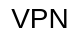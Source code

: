 <mxfile>
    <diagram id="Zqic8JqSITtt4c2V2Hea" name="vpn">
        <mxGraphModel dx="768" dy="541" grid="1" gridSize="10" guides="1" tooltips="1" connect="1" arrows="1" fold="1" page="1" pageScale="1" pageWidth="827" pageHeight="1169" math="0" shadow="0">
            <root>
                <mxCell id="0"/>
                <mxCell id="1" parent="0"/>
                <mxCell id="xivCrZjLFKMXbqiF6weL-1" value="VPN" style="text;html=1;strokeColor=none;fillColor=none;align=center;verticalAlign=bottom;whiteSpace=wrap;rounded=0;fontSize=14;" parent="1" vertex="1">
                    <mxGeometry x="360" y="280" width="40" height="20" as="geometry"/>
                </mxCell>
            </root>
        </mxGraphModel>
    </diagram>
    <diagram id="LpFoA9bvL5CVX6Vai69h" name="testing">
        <mxGraphModel dx="768" dy="541" grid="1" gridSize="10" guides="1" tooltips="1" connect="1" arrows="1" fold="1" page="1" pageScale="1" pageWidth="827" pageHeight="1169" background="#ffffff" math="0" shadow="0">
            <root>
                <mxCell id="0"/>
                <mxCell id="1" parent="0"/>
                <mxCell id="dZqDCKcMWKSOWL1aF3Yy-13" value="" style="rounded=0;whiteSpace=wrap;html=1;strokeColor=none;strokeWidth=2;fontSize=24;fontColor=#000000;fillColor=#FFFFFF;" parent="1" vertex="1">
                    <mxGeometry x="80" y="60" width="620" height="380" as="geometry"/>
                </mxCell>
                <mxCell id="dZqDCKcMWKSOWL1aF3Yy-1" value="&lt;font color=&quot;#000000&quot; style=&quot;font-size: 14px;&quot;&gt;The 1st terminal&amp;nbsp;&lt;br&gt;&lt;br&gt;&lt;b&gt;sudo ./app-client&lt;/b&gt;&lt;br&gt;&lt;/font&gt;" style="rounded=1;whiteSpace=wrap;html=1;strokeColor=#000000;fillColor=#FFFFFF;strokeWidth=2;" parent="1" vertex="1">
                    <mxGeometry x="440" y="120" width="140" height="80" as="geometry"/>
                </mxCell>
                <mxCell id="dZqDCKcMWKSOWL1aF3Yy-3" style="edgeStyle=orthogonalEdgeStyle;html=1;exitX=1;exitY=0.5;exitDx=0;exitDy=0;entryX=0;entryY=0.5;entryDx=0;entryDy=0;fontSize=12;fontColor=#000000;strokeWidth=2;strokeColor=#000000;" parent="1" source="dZqDCKcMWKSOWL1aF3Yy-2" target="dZqDCKcMWKSOWL1aF3Yy-1" edge="1">
                    <mxGeometry relative="1" as="geometry"/>
                </mxCell>
                <mxCell id="dZqDCKcMWKSOWL1aF3Yy-2" value="&lt;font color=&quot;#000000&quot; style=&quot;&quot;&gt;&lt;span style=&quot;font-size: 14px;&quot;&gt;The 2nd terminal&amp;nbsp;&lt;/span&gt;&lt;br&gt;&lt;br&gt;&lt;b style=&quot;&quot;&gt;&lt;font style=&quot;font-size: 12px;&quot;&gt;echo &quot;hello&quot;&amp;gt;/dev/udp/10.0.0.1/1234&lt;/font&gt;&lt;/b&gt;&lt;br&gt;&lt;/font&gt;" style="rounded=1;whiteSpace=wrap;html=1;strokeColor=#000000;fillColor=#FFFFFF;strokeWidth=2;" parent="1" vertex="1">
                    <mxGeometry x="120" y="120" width="240" height="80" as="geometry"/>
                </mxCell>
                <mxCell id="dZqDCKcMWKSOWL1aF3Yy-4" value="" style="endArrow=none;dashed=1;html=1;strokeWidth=2;strokeColor=#000000;fontSize=12;fontColor=#000000;" parent="1" edge="1">
                    <mxGeometry width="50" height="50" relative="1" as="geometry">
                        <mxPoint x="100" y="240" as="sourcePoint"/>
                        <mxPoint x="680" y="240" as="targetPoint"/>
                    </mxGeometry>
                </mxCell>
                <mxCell id="dZqDCKcMWKSOWL1aF3Yy-10" style="edgeStyle=orthogonalEdgeStyle;html=1;exitX=0;exitY=0.5;exitDx=0;exitDy=0;entryX=1;entryY=0.5;entryDx=0;entryDy=0;strokeColor=#000000;strokeWidth=2;fontSize=14;fontColor=#000000;" parent="1" source="dZqDCKcMWKSOWL1aF3Yy-5" target="dZqDCKcMWKSOWL1aF3Yy-9" edge="1">
                    <mxGeometry relative="1" as="geometry"/>
                </mxCell>
                <mxCell id="dZqDCKcMWKSOWL1aF3Yy-5" value="&lt;font color=&quot;#000000&quot; style=&quot;font-size: 14px;&quot;&gt;The 1st terminal&amp;nbsp;&lt;br&gt;&lt;br&gt;&lt;b&gt;sudo ./app-server&lt;/b&gt;&lt;br&gt;&lt;/font&gt;" style="rounded=1;whiteSpace=wrap;html=1;strokeColor=#000000;fillColor=#FFFFFF;strokeWidth=2;" parent="1" vertex="1">
                    <mxGeometry x="440" y="280" width="140" height="80" as="geometry"/>
                </mxCell>
                <mxCell id="dZqDCKcMWKSOWL1aF3Yy-6" value="" style="endArrow=none;html=1;strokeColor=#000000;strokeWidth=5;fontSize=12;fontColor=#000000;" parent="1" edge="1">
                    <mxGeometry width="50" height="50" relative="1" as="geometry">
                        <mxPoint x="660" y="400" as="sourcePoint"/>
                        <mxPoint x="660" y="80" as="targetPoint"/>
                    </mxGeometry>
                </mxCell>
                <mxCell id="dZqDCKcMWKSOWL1aF3Yy-7" value="" style="endArrow=classic;startArrow=classic;html=1;strokeColor=#000000;strokeWidth=3;fontSize=12;fontColor=#000000;exitX=1;exitY=0.5;exitDx=0;exitDy=0;" parent="1" source="dZqDCKcMWKSOWL1aF3Yy-5" edge="1">
                    <mxGeometry width="50" height="50" relative="1" as="geometry">
                        <mxPoint x="430" y="380" as="sourcePoint"/>
                        <mxPoint x="660" y="320" as="targetPoint"/>
                    </mxGeometry>
                </mxCell>
                <mxCell id="dZqDCKcMWKSOWL1aF3Yy-8" value="" style="endArrow=classic;startArrow=classic;html=1;strokeColor=#000000;strokeWidth=3;fontSize=12;fontColor=#000000;exitX=1;exitY=0.5;exitDx=0;exitDy=0;" parent="1" edge="1">
                    <mxGeometry width="50" height="50" relative="1" as="geometry">
                        <mxPoint x="580" y="159.5" as="sourcePoint"/>
                        <mxPoint x="660" y="159.5" as="targetPoint"/>
                    </mxGeometry>
                </mxCell>
                <mxCell id="dZqDCKcMWKSOWL1aF3Yy-9" value="&lt;font color=&quot;#000000&quot; style=&quot;&quot;&gt;&lt;span style=&quot;font-size: 14px;&quot;&gt;The 2nd terminal&amp;nbsp;&lt;/span&gt;&lt;br&gt;&lt;br&gt;&lt;b style=&quot;&quot;&gt;&lt;font style=&quot;font-size: 14px;&quot;&gt;nc -luk 1234&lt;/font&gt;&lt;/b&gt;&lt;br&gt;&lt;/font&gt;" style="rounded=1;whiteSpace=wrap;html=1;strokeColor=#000000;fillColor=#FFFFFF;strokeWidth=2;" parent="1" vertex="1">
                    <mxGeometry x="120" y="280" width="240" height="80" as="geometry"/>
                </mxCell>
                <mxCell id="dZqDCKcMWKSOWL1aF3Yy-11" value="&lt;font size=&quot;1&quot; style=&quot;&quot;&gt;&lt;b style=&quot;&quot;&gt;&lt;u style=&quot;font-size: 24px;&quot;&gt;Client&lt;/u&gt;&lt;/b&gt;&lt;/font&gt;" style="text;html=1;strokeColor=none;fillColor=none;align=center;verticalAlign=middle;whiteSpace=wrap;rounded=0;strokeWidth=2;fontSize=14;fontColor=#000000;" parent="1" vertex="1">
                    <mxGeometry x="350" y="70" width="90" height="50" as="geometry"/>
                </mxCell>
                <mxCell id="dZqDCKcMWKSOWL1aF3Yy-12" value="&lt;font size=&quot;1&quot; style=&quot;&quot;&gt;&lt;b style=&quot;&quot;&gt;&lt;u style=&quot;font-size: 24px;&quot;&gt;Server&lt;/u&gt;&lt;/b&gt;&lt;/font&gt;" style="text;html=1;strokeColor=none;fillColor=none;align=center;verticalAlign=middle;whiteSpace=wrap;rounded=0;strokeWidth=2;fontSize=14;fontColor=#000000;" parent="1" vertex="1">
                    <mxGeometry x="350" y="360" width="90" height="50" as="geometry"/>
                </mxCell>
                <mxCell id="dZqDCKcMWKSOWL1aF3Yy-14" value="Lan" style="text;html=1;strokeColor=none;fillColor=none;align=center;verticalAlign=middle;whiteSpace=wrap;rounded=0;strokeWidth=2;fontSize=24;fontColor=#000000;" parent="1" vertex="1">
                    <mxGeometry x="630" y="400" width="60" height="30" as="geometry"/>
                </mxCell>
            </root>
        </mxGraphModel>
    </diagram>
    <diagram id="3_8uMYqXD7WGEC1r_juf" name="第 5 页">
        <mxGraphModel dx="993" dy="731" grid="1" gridSize="10" guides="1" tooltips="1" connect="1" arrows="1" fold="1" page="1" pageScale="1" pageWidth="827" pageHeight="1169" background="#ffffff" math="0" shadow="0">
            <root>
                <mxCell id="0"/>
                <mxCell id="1" parent="0"/>
                <mxCell id="bsSO3kbQTR8HCDqmFECx-67" value="" style="rounded=0;whiteSpace=wrap;html=1;glass=0;sketch=0;strokeColor=none;strokeWidth=2;fontSize=18;fontColor=#000000;fillColor=#FFFFFF;" parent="1" vertex="1">
                    <mxGeometry x="60" y="20" width="740" height="680" as="geometry"/>
                </mxCell>
                <mxCell id="bsSO3kbQTR8HCDqmFECx-7" style="edgeStyle=none;html=1;exitX=0.5;exitY=1;exitDx=0;exitDy=0;entryX=0.5;entryY=0;entryDx=0;entryDy=0;fontSize=14;fontColor=#000000;strokeColor=#000000;strokeWidth=2;" parent="1" source="bsSO3kbQTR8HCDqmFECx-1" target="bsSO3kbQTR8HCDqmFECx-4" edge="1">
                    <mxGeometry relative="1" as="geometry"/>
                </mxCell>
                <mxCell id="bsSO3kbQTR8HCDqmFECx-1" value="&lt;font style=&quot;font-size: 14px;&quot; color=&quot;#000000&quot;&gt;app A&lt;/font&gt;" style="rounded=1;whiteSpace=wrap;html=1;fillColor=#FFFFFF;strokeColor=#000000;strokeWidth=2;" parent="1" vertex="1">
                    <mxGeometry x="80" y="81" width="120" height="40" as="geometry"/>
                </mxCell>
                <mxCell id="bsSO3kbQTR8HCDqmFECx-20" style="edgeStyle=orthogonalEdgeStyle;html=1;exitX=0.5;exitY=0;exitDx=0;exitDy=0;entryX=0.214;entryY=1;entryDx=0;entryDy=0;entryPerimeter=0;strokeColor=#000000;strokeWidth=2;fontSize=13;fontColor=#000000;startArrow=classic;startFill=1;endArrow=none;endFill=0;" parent="1" source="bsSO3kbQTR8HCDqmFECx-2" target="bsSO3kbQTR8HCDqmFECx-6" edge="1">
                    <mxGeometry relative="1" as="geometry"/>
                </mxCell>
                <mxCell id="bsSO3kbQTR8HCDqmFECx-2" value="&lt;font style=&quot;font-size: 14px;&quot; color=&quot;#000000&quot;&gt;enp3s0 driver&lt;br&gt;(192.168.2.112)&lt;br&gt;&lt;/font&gt;" style="rounded=1;whiteSpace=wrap;html=1;strokeColor=#000000;fillColor=#FFFFFF;strokeWidth=2;" parent="1" vertex="1">
                    <mxGeometry x="80" y="563" width="120" height="40" as="geometry"/>
                </mxCell>
                <mxCell id="bsSO3kbQTR8HCDqmFECx-11" style="edgeStyle=none;html=1;exitX=0.5;exitY=0;exitDx=0;exitDy=0;entryX=0.786;entryY=0.983;entryDx=0;entryDy=0;entryPerimeter=0;strokeColor=#000000;strokeWidth=2;fontSize=14;fontColor=#000000;startArrow=classic;startFill=1;endArrow=none;endFill=0;" parent="1" source="bsSO3kbQTR8HCDqmFECx-3" target="bsSO3kbQTR8HCDqmFECx-6" edge="1">
                    <mxGeometry relative="1" as="geometry"/>
                </mxCell>
                <mxCell id="bsSO3kbQTR8HCDqmFECx-22" style="edgeStyle=orthogonalEdgeStyle;html=1;exitX=0.5;exitY=1;exitDx=0;exitDy=0;entryX=0.5;entryY=0;entryDx=0;entryDy=0;strokeColor=#000000;strokeWidth=2;fontSize=13;fontColor=#000000;startArrow=none;startFill=0;endArrow=classic;endFill=1;" parent="1" source="bsSO3kbQTR8HCDqmFECx-3" target="bsSO3kbQTR8HCDqmFECx-12" edge="1">
                    <mxGeometry relative="1" as="geometry">
                        <Array as="points">
                            <mxPoint x="300" y="630"/>
                            <mxPoint x="390" y="630"/>
                            <mxPoint x="390" y="50"/>
                            <mxPoint x="300" y="50"/>
                        </Array>
                    </mxGeometry>
                </mxCell>
                <mxCell id="bsSO3kbQTR8HCDqmFECx-3" value="&lt;font style=&quot;font-size: 14px;&quot; color=&quot;#000000&quot;&gt;tun0 driver&lt;br&gt;(10.0.0.2)&lt;br&gt;&lt;/font&gt;" style="rounded=1;whiteSpace=wrap;html=1;strokeColor=#000000;fillColor=#FFFFFF;strokeWidth=2;" parent="1" vertex="1">
                    <mxGeometry x="240" y="563" width="120" height="40" as="geometry"/>
                </mxCell>
                <mxCell id="bsSO3kbQTR8HCDqmFECx-8" style="edgeStyle=none;html=1;exitX=0.5;exitY=1;exitDx=0;exitDy=0;entryX=0.5;entryY=0;entryDx=0;entryDy=0;strokeColor=#000000;strokeWidth=2;fontSize=14;fontColor=#000000;" parent="1" source="bsSO3kbQTR8HCDqmFECx-4" target="bsSO3kbQTR8HCDqmFECx-5" edge="1">
                    <mxGeometry relative="1" as="geometry"/>
                </mxCell>
                <mxCell id="bsSO3kbQTR8HCDqmFECx-4" value="&lt;font style=&quot;font-size: 14px;&quot; color=&quot;#000000&quot;&gt;Socket A&lt;/font&gt;" style="rounded=1;whiteSpace=wrap;html=1;fillColor=#FFFFFF;strokeColor=#000000;strokeWidth=2;" parent="1" vertex="1">
                    <mxGeometry x="80" y="241" width="120" height="40" as="geometry"/>
                </mxCell>
                <mxCell id="bsSO3kbQTR8HCDqmFECx-9" style="edgeStyle=none;html=1;exitX=0.5;exitY=1;exitDx=0;exitDy=0;entryX=0.214;entryY=-0.017;entryDx=0;entryDy=0;entryPerimeter=0;strokeColor=#000000;strokeWidth=2;fontSize=14;fontColor=#000000;" parent="1" source="bsSO3kbQTR8HCDqmFECx-5" target="bsSO3kbQTR8HCDqmFECx-6" edge="1">
                    <mxGeometry relative="1" as="geometry"/>
                </mxCell>
                <mxCell id="bsSO3kbQTR8HCDqmFECx-5" value="&lt;font style=&quot;font-size: 14px;&quot; color=&quot;#000000&quot;&gt;Send msg to&lt;br&gt;10.0.0.1:1234&lt;br&gt;&lt;/font&gt;" style="rounded=1;whiteSpace=wrap;html=1;fillColor=#FFFFFF;strokeColor=#000000;glass=0;strokeWidth=2;" parent="1" vertex="1">
                    <mxGeometry x="80" y="322" width="120" height="40" as="geometry"/>
                </mxCell>
                <mxCell id="bsSO3kbQTR8HCDqmFECx-6" value="&lt;font style=&quot;font-size: 14px;&quot; color=&quot;#000000&quot;&gt;Network Protocol Stack&lt;br&gt;&lt;/font&gt;" style="rounded=1;whiteSpace=wrap;html=1;strokeColor=#000000;fillColor=#FFFFFF;strokeWidth=2;" parent="1" vertex="1">
                    <mxGeometry x="80" y="421" width="280" height="60" as="geometry"/>
                </mxCell>
                <mxCell id="bsSO3kbQTR8HCDqmFECx-16" style="edgeStyle=orthogonalEdgeStyle;html=1;exitX=0.5;exitY=1;exitDx=0;exitDy=0;entryX=0.5;entryY=0;entryDx=0;entryDy=0;strokeColor=#000000;strokeWidth=2;fontSize=13;fontColor=#000000;startArrow=none;startFill=0;endArrow=classic;endFill=1;" parent="1" source="bsSO3kbQTR8HCDqmFECx-12" target="bsSO3kbQTR8HCDqmFECx-13" edge="1">
                    <mxGeometry relative="1" as="geometry"/>
                </mxCell>
                <mxCell id="bsSO3kbQTR8HCDqmFECx-12" value="&lt;font color=&quot;#000000&quot;&gt;&lt;span style=&quot;font-size: 14px;&quot;&gt;app-tun&lt;/span&gt;&lt;/font&gt;" style="rounded=1;whiteSpace=wrap;html=1;fillColor=#FFFFFF;strokeColor=#000000;strokeWidth=2;" parent="1" vertex="1">
                    <mxGeometry x="240" y="81" width="120" height="40" as="geometry"/>
                </mxCell>
                <mxCell id="bsSO3kbQTR8HCDqmFECx-17" style="edgeStyle=orthogonalEdgeStyle;html=1;exitX=0.5;exitY=1;exitDx=0;exitDy=0;entryX=0.5;entryY=0;entryDx=0;entryDy=0;strokeColor=#000000;strokeWidth=2;fontSize=13;fontColor=#000000;startArrow=none;startFill=0;endArrow=classic;endFill=1;" parent="1" source="bsSO3kbQTR8HCDqmFECx-13" target="bsSO3kbQTR8HCDqmFECx-14" edge="1">
                    <mxGeometry relative="1" as="geometry"/>
                </mxCell>
                <mxCell id="bsSO3kbQTR8HCDqmFECx-13" value="&lt;font style=&quot;font-size: 13px;&quot; color=&quot;#000000&quot;&gt;Package with a&lt;br&gt;new TCP/IP header&lt;br&gt;&lt;/font&gt;" style="rounded=1;whiteSpace=wrap;html=1;fillColor=#FFFFFF;strokeColor=#000000;strokeWidth=2;" parent="1" vertex="1">
                    <mxGeometry x="240" y="161" width="120" height="40" as="geometry"/>
                </mxCell>
                <mxCell id="bsSO3kbQTR8HCDqmFECx-18" style="edgeStyle=orthogonalEdgeStyle;html=1;exitX=0.5;exitY=1;exitDx=0;exitDy=0;entryX=0.5;entryY=0;entryDx=0;entryDy=0;strokeColor=#000000;strokeWidth=2;fontSize=13;fontColor=#000000;startArrow=none;startFill=0;endArrow=classic;endFill=1;" parent="1" source="bsSO3kbQTR8HCDqmFECx-14" target="bsSO3kbQTR8HCDqmFECx-15" edge="1">
                    <mxGeometry relative="1" as="geometry"/>
                </mxCell>
                <mxCell id="bsSO3kbQTR8HCDqmFECx-14" value="&lt;font style=&quot;font-size: 14px;&quot; color=&quot;#000000&quot;&gt;Socket B&lt;/font&gt;" style="rounded=1;whiteSpace=wrap;html=1;fillColor=#FFFFFF;strokeColor=#000000;strokeWidth=2;" parent="1" vertex="1">
                    <mxGeometry x="240" y="241" width="120" height="40" as="geometry"/>
                </mxCell>
                <mxCell id="bsSO3kbQTR8HCDqmFECx-19" style="edgeStyle=orthogonalEdgeStyle;html=1;exitX=0.5;exitY=1;exitDx=0;exitDy=0;entryX=0.786;entryY=-0.033;entryDx=0;entryDy=0;entryPerimeter=0;strokeColor=#000000;strokeWidth=2;fontSize=13;fontColor=#000000;startArrow=none;startFill=0;endArrow=classic;endFill=1;" parent="1" source="bsSO3kbQTR8HCDqmFECx-15" target="bsSO3kbQTR8HCDqmFECx-6" edge="1">
                    <mxGeometry relative="1" as="geometry"/>
                </mxCell>
                <mxCell id="bsSO3kbQTR8HCDqmFECx-15" value="&lt;font style=&quot;font-size: 14px;&quot; color=&quot;#000000&quot;&gt;Send msg to&lt;br&gt;192.168.114:5678&lt;br&gt;&lt;/font&gt;" style="rounded=1;whiteSpace=wrap;html=1;fillColor=#FFFFFF;strokeColor=#000000;glass=0;strokeWidth=2;" parent="1" vertex="1">
                    <mxGeometry x="240" y="322" width="120" height="40" as="geometry"/>
                </mxCell>
                <mxCell id="bsSO3kbQTR8HCDqmFECx-21" value="" style="endArrow=none;dashed=1;html=1;strokeWidth=2;strokeColor=#000000;fontSize=13;fontColor=#000000;" parent="1" edge="1">
                    <mxGeometry width="50" height="50" relative="1" as="geometry">
                        <mxPoint x="440" y="680" as="sourcePoint"/>
                        <mxPoint x="440" y="40" as="targetPoint"/>
                    </mxGeometry>
                </mxCell>
                <mxCell id="bsSO3kbQTR8HCDqmFECx-49" value="" style="edgeStyle=orthogonalEdgeStyle;html=1;strokeColor=#000000;strokeWidth=2;fontSize=16;fontColor=#000000;startArrow=classic;startFill=1;endArrow=none;endFill=0;startSize=3;endSize=3;" parent="1" source="bsSO3kbQTR8HCDqmFECx-24" target="bsSO3kbQTR8HCDqmFECx-33" edge="1">
                    <mxGeometry relative="1" as="geometry"/>
                </mxCell>
                <mxCell id="bsSO3kbQTR8HCDqmFECx-50" value="" style="edgeStyle=orthogonalEdgeStyle;html=1;strokeColor=#000000;strokeWidth=2;fontSize=16;fontColor=#000000;startArrow=classic;startFill=1;endArrow=none;endFill=0;startSize=3;endSize=3;" parent="1" source="bsSO3kbQTR8HCDqmFECx-24" target="bsSO3kbQTR8HCDqmFECx-33" edge="1">
                    <mxGeometry relative="1" as="geometry"/>
                </mxCell>
                <mxCell id="bsSO3kbQTR8HCDqmFECx-53" style="edgeStyle=orthogonalEdgeStyle;html=1;exitX=0.5;exitY=0;exitDx=0;exitDy=0;entryX=0.5;entryY=1;entryDx=0;entryDy=0;strokeColor=#000000;strokeWidth=2;fontSize=16;fontColor=#000000;startArrow=none;startFill=0;endArrow=classic;endFill=1;startSize=3;endSize=3;" parent="1" source="bsSO3kbQTR8HCDqmFECx-24" target="bsSO3kbQTR8HCDqmFECx-52" edge="1">
                    <mxGeometry relative="1" as="geometry"/>
                </mxCell>
                <mxCell id="bsSO3kbQTR8HCDqmFECx-24" value="&lt;font style=&quot;font-size: 14px;&quot; color=&quot;#000000&quot;&gt;app C&lt;/font&gt;" style="rounded=1;whiteSpace=wrap;html=1;fillColor=#FFFFFF;strokeColor=#000000;strokeWidth=2;" parent="1" vertex="1">
                    <mxGeometry x="480" y="240" width="120" height="40" as="geometry"/>
                </mxCell>
                <mxCell id="bsSO3kbQTR8HCDqmFECx-25" style="edgeStyle=orthogonalEdgeStyle;html=1;exitX=0.5;exitY=0;exitDx=0;exitDy=0;entryX=0.214;entryY=1;entryDx=0;entryDy=0;entryPerimeter=0;strokeColor=#000000;strokeWidth=2;fontSize=13;fontColor=#000000;startArrow=none;startFill=0;endArrow=classic;endFill=1;" parent="1" source="bsSO3kbQTR8HCDqmFECx-26" target="bsSO3kbQTR8HCDqmFECx-34" edge="1">
                    <mxGeometry relative="1" as="geometry"/>
                </mxCell>
                <mxCell id="bsSO3kbQTR8HCDqmFECx-26" value="&lt;font style=&quot;font-size: 14px;&quot; color=&quot;#000000&quot;&gt;enp3s0 driver&lt;br&gt;(192.168.2.114)&lt;br&gt;&lt;/font&gt;" style="rounded=1;whiteSpace=wrap;html=1;strokeColor=#000000;fillColor=#FFFFFF;strokeWidth=2;" parent="1" vertex="1">
                    <mxGeometry x="480" y="561" width="120" height="40" as="geometry"/>
                </mxCell>
                <mxCell id="bsSO3kbQTR8HCDqmFECx-27" style="edgeStyle=none;html=1;exitX=0.5;exitY=0;exitDx=0;exitDy=0;entryX=0.786;entryY=0.983;entryDx=0;entryDy=0;entryPerimeter=0;strokeColor=#000000;strokeWidth=2;fontSize=14;fontColor=#000000;startArrow=classic;startFill=1;endArrow=none;endFill=0;" parent="1" source="bsSO3kbQTR8HCDqmFECx-29" target="bsSO3kbQTR8HCDqmFECx-34" edge="1">
                    <mxGeometry relative="1" as="geometry"/>
                </mxCell>
                <mxCell id="bsSO3kbQTR8HCDqmFECx-61" style="edgeStyle=orthogonalEdgeStyle;html=1;exitX=0.5;exitY=1;exitDx=0;exitDy=0;entryX=0.5;entryY=0;entryDx=0;entryDy=0;strokeWidth=2;fontSize=16;fontColor=#000000;startArrow=classic;startFill=1;endArrow=none;endFill=0;startSize=3;endSize=3;strokeColor=#000000;" parent="1" source="bsSO3kbQTR8HCDqmFECx-29" target="bsSO3kbQTR8HCDqmFECx-60" edge="1">
                    <mxGeometry relative="1" as="geometry">
                        <Array as="points">
                            <mxPoint x="700" y="620"/>
                            <mxPoint x="780" y="620"/>
                            <mxPoint x="780" y="50"/>
                            <mxPoint x="700" y="50"/>
                        </Array>
                    </mxGeometry>
                </mxCell>
                <mxCell id="bsSO3kbQTR8HCDqmFECx-29" value="&lt;font style=&quot;font-size: 14px;&quot; color=&quot;#000000&quot;&gt;tun0 driver&lt;br&gt;(10.0.0.1)&lt;br&gt;&lt;/font&gt;" style="rounded=1;whiteSpace=wrap;html=1;strokeColor=#000000;fillColor=#FFFFFF;strokeWidth=2;" parent="1" vertex="1">
                    <mxGeometry x="640" y="561" width="120" height="40" as="geometry"/>
                </mxCell>
                <mxCell id="bsSO3kbQTR8HCDqmFECx-32" style="edgeStyle=none;html=1;exitX=0.5;exitY=1;exitDx=0;exitDy=0;entryX=0.214;entryY=-0.017;entryDx=0;entryDy=0;entryPerimeter=0;strokeColor=#000000;strokeWidth=2;fontSize=14;fontColor=#000000;endArrow=none;endFill=0;startArrow=classic;startFill=1;" parent="1" source="bsSO3kbQTR8HCDqmFECx-33" target="bsSO3kbQTR8HCDqmFECx-34" edge="1">
                    <mxGeometry relative="1" as="geometry"/>
                </mxCell>
                <mxCell id="bsSO3kbQTR8HCDqmFECx-33" value="&lt;font style=&quot;font-size: 13px;&quot; color=&quot;#000000&quot;&gt;Listen on&amp;nbsp;&lt;br&gt;192.168.2.114:5678&lt;br&gt;&lt;/font&gt;" style="rounded=1;whiteSpace=wrap;html=1;fillColor=#FFFFFF;strokeColor=#000000;glass=0;strokeWidth=2;" parent="1" vertex="1">
                    <mxGeometry x="480" y="320" width="120" height="40" as="geometry"/>
                </mxCell>
                <mxCell id="bsSO3kbQTR8HCDqmFECx-34" value="&lt;font style=&quot;font-size: 14px;&quot; color=&quot;#000000&quot;&gt;Network Protocol Stack&lt;br&gt;&lt;/font&gt;" style="rounded=1;whiteSpace=wrap;html=1;strokeColor=#000000;fillColor=#FFFFFF;strokeWidth=2;" parent="1" vertex="1">
                    <mxGeometry x="480" y="420" width="280" height="60" as="geometry"/>
                </mxCell>
                <mxCell id="bsSO3kbQTR8HCDqmFECx-39" style="edgeStyle=orthogonalEdgeStyle;html=1;exitX=0.5;exitY=1;exitDx=0;exitDy=0;entryX=0.5;entryY=0;entryDx=0;entryDy=0;strokeColor=#000000;strokeWidth=2;fontSize=13;fontColor=#000000;startArrow=classic;startFill=1;endArrow=none;endFill=0;" parent="1" source="bsSO3kbQTR8HCDqmFECx-40" target="bsSO3kbQTR8HCDqmFECx-42" edge="1">
                    <mxGeometry relative="1" as="geometry"/>
                </mxCell>
                <mxCell id="bsSO3kbQTR8HCDqmFECx-40" value="&lt;font style=&quot;font-size: 14px;&quot; color=&quot;#000000&quot;&gt;App D&lt;/font&gt;" style="rounded=1;whiteSpace=wrap;html=1;fillColor=#FFFFFF;strokeColor=#000000;strokeWidth=2;" parent="1" vertex="1">
                    <mxGeometry x="640" y="239" width="120" height="40" as="geometry"/>
                </mxCell>
                <mxCell id="bsSO3kbQTR8HCDqmFECx-42" value="&lt;font style=&quot;font-size: 14px;&quot; color=&quot;#000000&quot;&gt;Listen on&lt;br&gt;10.0.0.1:1234&lt;br&gt;&lt;/font&gt;" style="rounded=1;whiteSpace=wrap;html=1;fillColor=#FFFFFF;strokeColor=#000000;glass=0;strokeWidth=2;" parent="1" vertex="1">
                    <mxGeometry x="640" y="320" width="120" height="40" as="geometry"/>
                </mxCell>
                <mxCell id="bsSO3kbQTR8HCDqmFECx-45" value="" style="endArrow=none;html=1;strokeColor=#000000;strokeWidth=5;fontSize=13;fontColor=#000000;" parent="1" edge="1">
                    <mxGeometry width="50" height="50" relative="1" as="geometry">
                        <mxPoint x="80" y="660" as="sourcePoint"/>
                        <mxPoint x="760" y="660" as="targetPoint"/>
                    </mxGeometry>
                </mxCell>
                <mxCell id="bsSO3kbQTR8HCDqmFECx-46" value="&lt;font style=&quot;font-size: 16px;&quot;&gt;Lan&lt;/font&gt;" style="text;html=1;strokeColor=none;fillColor=none;align=center;verticalAlign=middle;whiteSpace=wrap;rounded=0;glass=0;sketch=0;strokeWidth=2;fontSize=13;fontColor=#000000;" parent="1" vertex="1">
                    <mxGeometry x="354" y="660" width="60" height="30" as="geometry"/>
                </mxCell>
                <mxCell id="bsSO3kbQTR8HCDqmFECx-47" value="" style="shape=flexArrow;endArrow=classic;startArrow=classic;html=1;strokeColor=#000000;strokeWidth=2;fontSize=16;fontColor=#000000;exitX=0.5;exitY=1;exitDx=0;exitDy=0;endSize=3;startSize=3;spacing=2;" parent="1" source="bsSO3kbQTR8HCDqmFECx-2" edge="1">
                    <mxGeometry width="100" height="100" relative="1" as="geometry">
                        <mxPoint x="360" y="390" as="sourcePoint"/>
                        <mxPoint x="140" y="660" as="targetPoint"/>
                    </mxGeometry>
                </mxCell>
                <mxCell id="bsSO3kbQTR8HCDqmFECx-48" value="" style="shape=flexArrow;endArrow=classic;startArrow=classic;html=1;strokeColor=#000000;strokeWidth=2;fontSize=16;fontColor=#000000;exitX=0.5;exitY=1;exitDx=0;exitDy=0;endSize=3;startSize=3;spacing=2;" parent="1" edge="1">
                    <mxGeometry width="100" height="100" relative="1" as="geometry">
                        <mxPoint x="539.5" y="601" as="sourcePoint"/>
                        <mxPoint x="539.5" y="658" as="targetPoint"/>
                    </mxGeometry>
                </mxCell>
                <mxCell id="bsSO3kbQTR8HCDqmFECx-55" style="edgeStyle=orthogonalEdgeStyle;html=1;exitX=0.5;exitY=0;exitDx=0;exitDy=0;entryX=0.5;entryY=1;entryDx=0;entryDy=0;strokeColor=#000000;strokeWidth=2;fontSize=16;fontColor=#000000;startArrow=none;startFill=0;endArrow=classic;endFill=1;startSize=3;endSize=3;" parent="1" source="bsSO3kbQTR8HCDqmFECx-52" target="bsSO3kbQTR8HCDqmFECx-54" edge="1">
                    <mxGeometry relative="1" as="geometry"/>
                </mxCell>
                <mxCell id="bsSO3kbQTR8HCDqmFECx-52" value="&lt;font style=&quot;font-size: 13px;&quot; color=&quot;#000000&quot;&gt;Unpackage &lt;br&gt;TCP/IP header&lt;br&gt;&lt;/font&gt;" style="rounded=1;whiteSpace=wrap;html=1;fillColor=#FFFFFF;strokeColor=#000000;strokeWidth=2;" parent="1" vertex="1">
                    <mxGeometry x="480" y="159" width="120" height="40" as="geometry"/>
                </mxCell>
                <mxCell id="bsSO3kbQTR8HCDqmFECx-56" style="edgeStyle=orthogonalEdgeStyle;html=1;exitX=0.5;exitY=0;exitDx=0;exitDy=0;entryX=0.5;entryY=0;entryDx=0;entryDy=0;strokeColor=#000000;strokeWidth=2;fontSize=16;fontColor=#000000;startArrow=none;startFill=0;endArrow=classic;endFill=1;startSize=3;endSize=3;" parent="1" source="bsSO3kbQTR8HCDqmFECx-54" target="bsSO3kbQTR8HCDqmFECx-34" edge="1">
                    <mxGeometry relative="1" as="geometry">
                        <Array as="points">
                            <mxPoint x="540" y="60"/>
                            <mxPoint x="620" y="60"/>
                        </Array>
                    </mxGeometry>
                </mxCell>
                <mxCell id="bsSO3kbQTR8HCDqmFECx-54" value="&lt;font style=&quot;font-size: 14px;&quot; color=&quot;#000000&quot;&gt;Send packet to&lt;br&gt;protocol stack&lt;br&gt;&lt;/font&gt;" style="rounded=1;whiteSpace=wrap;html=1;fillColor=#FFFFFF;strokeColor=#000000;glass=0;strokeWidth=2;" parent="1" vertex="1">
                    <mxGeometry x="480" y="79" width="120" height="40" as="geometry"/>
                </mxCell>
                <mxCell id="bsSO3kbQTR8HCDqmFECx-57" style="edgeStyle=orthogonalEdgeStyle;html=1;entryX=0.789;entryY=1;entryDx=0;entryDy=0;entryPerimeter=0;strokeColor=#FF0000;strokeWidth=2;fontSize=16;fontColor=#000000;startArrow=none;startFill=0;endArrow=classic;endFill=1;startSize=3;endSize=3;dashed=1;" parent="1" target="bsSO3kbQTR8HCDqmFECx-6" edge="1">
                    <mxGeometry relative="1" as="geometry">
                        <mxPoint x="140" y="420" as="sourcePoint"/>
                        <Array as="points">
                            <mxPoint x="140" y="460"/>
                            <mxPoint x="301" y="460"/>
                        </Array>
                    </mxGeometry>
                </mxCell>
                <mxCell id="bsSO3kbQTR8HCDqmFECx-58" style="edgeStyle=orthogonalEdgeStyle;html=1;entryX=0.214;entryY=0.983;entryDx=0;entryDy=0;entryPerimeter=0;strokeColor=#001DBC;strokeWidth=2;fontSize=16;fontColor=#000000;startArrow=none;startFill=0;endArrow=classic;endFill=1;startSize=3;endSize=3;dashed=1;fillColor=#0050ef;" parent="1" target="bsSO3kbQTR8HCDqmFECx-6" edge="1">
                    <mxGeometry relative="1" as="geometry">
                        <mxPoint x="300" y="420" as="sourcePoint"/>
                        <mxPoint x="310.92" y="491" as="targetPoint"/>
                        <Array as="points">
                            <mxPoint x="300" y="440"/>
                            <mxPoint x="140" y="440"/>
                        </Array>
                    </mxGeometry>
                </mxCell>
                <mxCell id="bsSO3kbQTR8HCDqmFECx-59" style="edgeStyle=none;html=1;exitX=0.5;exitY=1;exitDx=0;exitDy=0;entryX=0.214;entryY=-0.017;entryDx=0;entryDy=0;entryPerimeter=0;strokeColor=#000000;strokeWidth=2;fontSize=14;fontColor=#000000;endArrow=none;endFill=0;startArrow=classic;startFill=1;" parent="1" edge="1">
                    <mxGeometry relative="1" as="geometry">
                        <mxPoint x="702" y="360" as="sourcePoint"/>
                        <mxPoint x="701.92" y="418.98" as="targetPoint"/>
                    </mxGeometry>
                </mxCell>
                <mxCell id="bsSO3kbQTR8HCDqmFECx-60" value="&lt;font color=&quot;#000000&quot;&gt;&lt;span style=&quot;font-size: 14px;&quot;&gt;app-tun&lt;/span&gt;&lt;/font&gt;" style="rounded=1;whiteSpace=wrap;html=1;fillColor=#FFFFFF;strokeColor=#000000;strokeWidth=2;" parent="1" vertex="1">
                    <mxGeometry x="640" y="79" width="120" height="40" as="geometry"/>
                </mxCell>
                <mxCell id="bsSO3kbQTR8HCDqmFECx-62" value="&lt;font style=&quot;font-size: 18px;&quot;&gt;Computer A&lt;/font&gt;" style="text;html=1;strokeColor=none;fillColor=none;align=center;verticalAlign=middle;whiteSpace=wrap;rounded=0;glass=0;sketch=0;strokeWidth=2;fontSize=16;fontColor=#000000;" parent="1" vertex="1">
                    <mxGeometry x="70" y="23" width="120" height="30" as="geometry"/>
                </mxCell>
                <mxCell id="bsSO3kbQTR8HCDqmFECx-63" value="&lt;font style=&quot;font-size: 18px;&quot;&gt;Computer B&lt;/font&gt;" style="text;html=1;strokeColor=none;fillColor=none;align=center;verticalAlign=middle;whiteSpace=wrap;rounded=0;glass=0;sketch=0;strokeWidth=2;fontSize=16;fontColor=#000000;" parent="1" vertex="1">
                    <mxGeometry x="440" y="23" width="120" height="30" as="geometry"/>
                </mxCell>
                <mxCell id="bsSO3kbQTR8HCDqmFECx-65" value="" style="curved=1;endArrow=classic;html=1;strokeColor=#FF0000;strokeWidth=2;fontSize=18;fontColor=#000000;startSize=3;endSize=3;entryX=0.786;entryY=0;entryDx=0;entryDy=0;entryPerimeter=0;exitX=0.5;exitY=0;exitDx=0;exitDy=0;dashed=1;fillColor=#e51400;" parent="1" source="bsSO3kbQTR8HCDqmFECx-34" target="bsSO3kbQTR8HCDqmFECx-34" edge="1">
                    <mxGeometry width="50" height="50" relative="1" as="geometry">
                        <mxPoint x="640" y="490" as="sourcePoint"/>
                        <mxPoint x="690" y="440" as="targetPoint"/>
                        <Array as="points">
                            <mxPoint x="630" y="440"/>
                            <mxPoint x="660" y="440"/>
                        </Array>
                    </mxGeometry>
                </mxCell>
            </root>
        </mxGraphModel>
    </diagram>
    <diagram id="lBMaH31nj32pBS0gJe0l" name="第 4 页">
        <mxGraphModel dx="993" dy="731" grid="1" gridSize="10" guides="1" tooltips="1" connect="1" arrows="1" fold="1" page="1" pageScale="1" pageWidth="827" pageHeight="1169" math="0" shadow="0">
            <root>
                <mxCell id="0"/>
                <mxCell id="1" parent="0"/>
                <mxCell id="549uaHIAO2YP7xCpIByj-1" value="" style="rounded=0;whiteSpace=wrap;html=1;strokeColor=none;strokeWidth=2;fontSize=18;fontColor=#000000;fillColor=#FFFFFF;" parent="1" vertex="1">
                    <mxGeometry x="40" y="20" width="560" height="580" as="geometry"/>
                </mxCell>
                <mxCell id="549uaHIAO2YP7xCpIByj-2" style="edgeStyle=none;html=1;exitX=0.5;exitY=1;exitDx=0;exitDy=0;entryX=0.5;entryY=0;entryDx=0;entryDy=0;fontSize=14;fontColor=#000000;strokeColor=#001DBC;strokeWidth=2;endSize=2;fillColor=#0050ef;" parent="1" source="549uaHIAO2YP7xCpIByj-3" target="549uaHIAO2YP7xCpIByj-5" edge="1">
                    <mxGeometry relative="1" as="geometry"/>
                </mxCell>
                <mxCell id="549uaHIAO2YP7xCpIByj-3" value="&lt;font style=&quot;font-size: 14px;&quot; color=&quot;#000000&quot;&gt;application A&lt;/font&gt;" style="rounded=0;whiteSpace=wrap;html=1;strokeColor=#000000;fillColor=#FFFFFF;strokeWidth=2;" parent="1" vertex="1">
                    <mxGeometry x="80" y="80" width="120" height="40" as="geometry"/>
                </mxCell>
                <mxCell id="549uaHIAO2YP7xCpIByj-4" style="edgeStyle=none;html=1;exitX=0.5;exitY=1;exitDx=0;exitDy=0;strokeColor=#001DBC;strokeWidth=2;fontSize=14;fontColor=#000000;endSize=2;entryX=0.188;entryY=-0.017;entryDx=0;entryDy=0;entryPerimeter=0;fillColor=#0050ef;" parent="1" source="549uaHIAO2YP7xCpIByj-5" target="549uaHIAO2YP7xCpIByj-6" edge="1">
                    <mxGeometry relative="1" as="geometry"/>
                </mxCell>
                <mxCell id="549uaHIAO2YP7xCpIByj-5" value="&lt;font style=&quot;font-size: 14px;&quot; color=&quot;#000000&quot;&gt;Socket A&lt;/font&gt;" style="rounded=0;whiteSpace=wrap;html=1;strokeColor=#000000;fillColor=#FFFFFF;strokeWidth=2;" parent="1" vertex="1">
                    <mxGeometry x="80" y="160" width="120" height="40" as="geometry"/>
                </mxCell>
                <mxCell id="549uaHIAO2YP7xCpIByj-6" value="&lt;font style=&quot;font-size: 14px;&quot; color=&quot;#000000&quot;&gt;Network Protocol Stack(Linux Kernel)&lt;/font&gt;" style="rounded=0;whiteSpace=wrap;html=1;strokeColor=#000000;fillColor=#FFFFFF;strokeWidth=2;" parent="1" vertex="1">
                    <mxGeometry x="80" y="260" width="320" height="60" as="geometry"/>
                </mxCell>
                <mxCell id="549uaHIAO2YP7xCpIByj-7" style="edgeStyle=none;html=1;exitX=0.5;exitY=1;exitDx=0;exitDy=0;entryX=0.5;entryY=0;entryDx=0;entryDy=0;strokeColor=#000000;strokeWidth=2;fontSize=14;fontColor=#000000;endSize=2;" parent="1" source="549uaHIAO2YP7xCpIByj-8" target="549uaHIAO2YP7xCpIByj-10" edge="1">
                    <mxGeometry relative="1" as="geometry"/>
                </mxCell>
                <mxCell id="549uaHIAO2YP7xCpIByj-8" value="&lt;font style=&quot;font-size: 14px;&quot; color=&quot;#000000&quot;&gt;application-tun&lt;/font&gt;" style="rounded=0;whiteSpace=wrap;html=1;strokeColor=#000000;fillColor=#FFFFFF;strokeWidth=2;" parent="1" vertex="1">
                    <mxGeometry x="280" y="80" width="120" height="40" as="geometry"/>
                </mxCell>
                <mxCell id="549uaHIAO2YP7xCpIByj-9" style="edgeStyle=none;html=1;exitX=0.5;exitY=1;exitDx=0;exitDy=0;strokeColor=#000000;strokeWidth=2;fontSize=14;fontColor=#000000;endSize=2;" parent="1" source="549uaHIAO2YP7xCpIByj-10" edge="1">
                    <mxGeometry relative="1" as="geometry">
                        <mxPoint x="340" y="260" as="targetPoint"/>
                    </mxGeometry>
                </mxCell>
                <mxCell id="549uaHIAO2YP7xCpIByj-10" value="&lt;font style=&quot;font-size: 14px;&quot; color=&quot;#000000&quot;&gt;Socket A&lt;/font&gt;" style="rounded=0;whiteSpace=wrap;html=1;strokeColor=#000000;fillColor=#FFFFFF;strokeWidth=2;" parent="1" vertex="1">
                    <mxGeometry x="280" y="160" width="120" height="40" as="geometry"/>
                </mxCell>
                <mxCell id="549uaHIAO2YP7xCpIByj-11" style="edgeStyle=orthogonalEdgeStyle;html=1;exitX=0.5;exitY=1;exitDx=0;exitDy=0;entryX=0.5;entryY=0;entryDx=0;entryDy=0;strokeColor=#001DBC;fontSize=14;strokeWidth=2;fillColor=#0050ef;" parent="1" source="549uaHIAO2YP7xCpIByj-13" target="549uaHIAO2YP7xCpIByj-8" edge="1">
                    <mxGeometry relative="1" as="geometry">
                        <Array as="points">
                            <mxPoint x="340" y="440"/>
                            <mxPoint x="540" y="440"/>
                            <mxPoint x="540" y="60"/>
                            <mxPoint x="340" y="60"/>
                        </Array>
                    </mxGeometry>
                </mxCell>
                <mxCell id="549uaHIAO2YP7xCpIByj-13" value="&lt;font style=&quot;font-size: 14px;&quot; color=&quot;#000000&quot;&gt;tun0 driver&lt;br&gt;(10.0.0.1)&lt;br&gt;&lt;/font&gt;" style="rounded=0;whiteSpace=wrap;html=1;strokeColor=#000000;fillColor=#FFFFFF;strokeWidth=2;" parent="1" vertex="1">
                    <mxGeometry x="280" y="380" width="120" height="40" as="geometry"/>
                </mxCell>
                <mxCell id="549uaHIAO2YP7xCpIByj-14" style="edgeStyle=orthogonalEdgeStyle;html=1;exitX=0.5;exitY=0;exitDx=0;exitDy=0;entryX=1;entryY=0.5;entryDx=0;entryDy=0;strokeColor=#000000;startArrow=classic;startFill=1;endArrow=none;endFill=0;" parent="1" source="549uaHIAO2YP7xCpIByj-15" target="549uaHIAO2YP7xCpIByj-8" edge="1">
                    <mxGeometry relative="1" as="geometry"/>
                </mxCell>
                <mxCell id="549uaHIAO2YP7xCpIByj-15" value="&lt;font style=&quot;font-size: 14px;&quot; color=&quot;#000000&quot;&gt;/dev/net/tun&lt;/font&gt;" style="rounded=0;whiteSpace=wrap;html=1;strokeColor=#000000;fillColor=#FFFFFF;strokeWidth=2;" parent="1" vertex="1">
                    <mxGeometry x="420" y="160" width="100" height="40" as="geometry"/>
                </mxCell>
                <mxCell id="549uaHIAO2YP7xCpIByj-16" style="edgeStyle=orthogonalEdgeStyle;html=1;exitX=0.5;exitY=1;exitDx=0;exitDy=0;strokeColor=#000000;strokeWidth=2;fontSize=14;fontColor=#000000;endSize=2;" parent="1" source="549uaHIAO2YP7xCpIByj-17" edge="1">
                    <mxGeometry relative="1" as="geometry">
                        <mxPoint x="140" y="520" as="targetPoint"/>
                    </mxGeometry>
                </mxCell>
                <mxCell id="549uaHIAO2YP7xCpIByj-17" value="&lt;font style=&quot;font-size: 14px;&quot; color=&quot;#000000&quot;&gt;enp0s3 driver&lt;br&gt;(192.168.2.114)&lt;br&gt;&lt;/font&gt;" style="rounded=0;whiteSpace=wrap;html=1;strokeColor=#000000;fillColor=#FFFFFF;strokeWidth=2;" parent="1" vertex="1">
                    <mxGeometry x="80" y="380" width="120" height="40" as="geometry"/>
                </mxCell>
                <mxCell id="549uaHIAO2YP7xCpIByj-18" value="" style="endArrow=none;dashed=1;html=1;strokeWidth=2;strokeColor=#000000;fontSize=14;fontColor=#000000;endSize=2;" parent="1" edge="1">
                    <mxGeometry width="50" height="50" relative="1" as="geometry">
                        <mxPoint x="60" y="481" as="sourcePoint"/>
                        <mxPoint x="580" y="481" as="targetPoint"/>
                    </mxGeometry>
                </mxCell>
                <mxCell id="549uaHIAO2YP7xCpIByj-19" value="&lt;span style=&quot;font-size: 18px;&quot;&gt;Physical Network&lt;/span&gt;" style="text;html=1;strokeColor=none;fillColor=none;align=center;verticalAlign=middle;whiteSpace=wrap;rounded=0;strokeWidth=2;fontSize=14;fontColor=#000000;" parent="1" vertex="1">
                    <mxGeometry x="48" y="545" width="190" height="30" as="geometry"/>
                </mxCell>
                <mxCell id="549uaHIAO2YP7xCpIByj-20" value="&lt;font color=&quot;#000000&quot; style=&quot;font-size: 12px;&quot;&gt;send data to&lt;br&gt;10.0.0.2:5678&lt;br&gt;&lt;/font&gt;" style="text;html=1;strokeColor=none;fillColor=none;align=left;verticalAlign=middle;whiteSpace=wrap;rounded=0;fontSize=13;" parent="1" vertex="1">
                    <mxGeometry x="148" y="204" width="100" height="46" as="geometry"/>
                </mxCell>
                <mxCell id="549uaHIAO2YP7xCpIByj-21" value="&lt;font color=&quot;#000000&quot; style=&quot;font-size: 14px;&quot;&gt;open&lt;/font&gt;" style="text;html=1;strokeColor=none;fillColor=none;align=right;verticalAlign=middle;whiteSpace=wrap;rounded=0;fontSize=13;" parent="1" vertex="1">
                    <mxGeometry x="420" y="119" width="50" height="40" as="geometry"/>
                </mxCell>
                <mxCell id="549uaHIAO2YP7xCpIByj-22" style="edgeStyle=orthogonalEdgeStyle;html=1;exitX=0.5;exitY=1;exitDx=0;exitDy=0;strokeColor=#000000;strokeWidth=2;fontSize=14;fontColor=#000000;endSize=2;" parent="1" edge="1">
                    <mxGeometry relative="1" as="geometry">
                        <mxPoint x="142" y="380" as="targetPoint"/>
                        <mxPoint x="142" y="320" as="sourcePoint"/>
                    </mxGeometry>
                </mxCell>
                <mxCell id="549uaHIAO2YP7xCpIByj-23" style="edgeStyle=orthogonalEdgeStyle;html=1;exitX=0.5;exitY=1;exitDx=0;exitDy=0;strokeColor=#001DBC;strokeWidth=2;fontSize=14;fontColor=#000000;endSize=2;fillColor=#0050ef;" parent="1" edge="1">
                    <mxGeometry relative="1" as="geometry">
                        <mxPoint x="340" y="380" as="targetPoint"/>
                        <mxPoint x="340" y="320" as="sourcePoint"/>
                    </mxGeometry>
                </mxCell>
                <mxCell id="549uaHIAO2YP7xCpIByj-24" style="edgeStyle=orthogonalEdgeStyle;html=1;strokeColor=#FF0000;fontSize=14;strokeWidth=2;exitX=0.188;exitY=0;exitDx=0;exitDy=0;exitPerimeter=0;entryX=0.813;entryY=0.983;entryDx=0;entryDy=0;entryPerimeter=0;dashed=1;" parent="1" source="549uaHIAO2YP7xCpIByj-6" target="549uaHIAO2YP7xCpIByj-6" edge="1">
                    <mxGeometry relative="1" as="geometry">
                        <mxPoint x="580" y="560" as="sourcePoint"/>
                        <mxPoint x="460" y="260" as="targetPoint"/>
                        <Array as="points">
                            <mxPoint x="140" y="280"/>
                            <mxPoint x="340" y="280"/>
                        </Array>
                    </mxGeometry>
                </mxCell>
                <mxCell id="549uaHIAO2YP7xCpIByj-25" value="" style="endArrow=none;dashed=1;html=1;strokeWidth=1;strokeColor=#000000;fontSize=12;" parent="1" edge="1">
                    <mxGeometry width="50" height="50" relative="1" as="geometry">
                        <mxPoint x="240" y="440" as="sourcePoint"/>
                        <mxPoint x="240" y="40" as="targetPoint"/>
                    </mxGeometry>
                </mxCell>
            </root>
        </mxGraphModel>
    </diagram>
    <diagram id="Ge-TGvGSaxkgLmJ7WrCG" name="第 3 页">
        <mxGraphModel dx="993" dy="731" grid="1" gridSize="10" guides="1" tooltips="1" connect="1" arrows="1" fold="1" page="1" pageScale="1" pageWidth="827" pageHeight="1169" background="#ffffff" math="0" shadow="0">
            <root>
                <mxCell id="0"/>
                <mxCell id="1" parent="0"/>
                <mxCell id="GLVXH1b4re-_IUkdJNYs-1" value="" style="rounded=0;whiteSpace=wrap;html=1;strokeColor=none;strokeWidth=2;fontSize=18;fontColor=#000000;fillColor=#FFFFFF;" vertex="1" parent="1">
                    <mxGeometry x="40" y="20" width="660" height="580" as="geometry"/>
                </mxCell>
                <mxCell id="GLVXH1b4re-_IUkdJNYs-2" style="edgeStyle=none;html=1;exitX=0.5;exitY=1;exitDx=0;exitDy=0;entryX=0.5;entryY=0;entryDx=0;entryDy=0;fontSize=14;fontColor=#000000;strokeColor=#001DBC;strokeWidth=2;endSize=2;fillColor=#0050ef;" edge="1" parent="1" source="GLVXH1b4re-_IUkdJNYs-3" target="GLVXH1b4re-_IUkdJNYs-5">
                    <mxGeometry relative="1" as="geometry"/>
                </mxCell>
                <mxCell id="GLVXH1b4re-_IUkdJNYs-3" value="&lt;font style=&quot;font-size: 14px;&quot; color=&quot;#000000&quot;&gt;application A&lt;/font&gt;" style="rounded=0;whiteSpace=wrap;html=1;strokeColor=#000000;fillColor=#FFFFFF;strokeWidth=2;" vertex="1" parent="1">
                    <mxGeometry x="80" y="80" width="120" height="40" as="geometry"/>
                </mxCell>
                <mxCell id="GLVXH1b4re-_IUkdJNYs-4" style="edgeStyle=none;html=1;exitX=0.5;exitY=1;exitDx=0;exitDy=0;strokeColor=#001DBC;strokeWidth=2;fontSize=14;fontColor=#000000;endSize=2;entryX=0.188;entryY=-0.017;entryDx=0;entryDy=0;entryPerimeter=0;fillColor=#0050ef;" edge="1" parent="1" source="GLVXH1b4re-_IUkdJNYs-5" target="GLVXH1b4re-_IUkdJNYs-6">
                    <mxGeometry relative="1" as="geometry"/>
                </mxCell>
                <mxCell id="GLVXH1b4re-_IUkdJNYs-5" value="&lt;font style=&quot;font-size: 14px;&quot; color=&quot;#000000&quot;&gt;Socket A&lt;/font&gt;" style="rounded=0;whiteSpace=wrap;html=1;strokeColor=#000000;fillColor=#FFFFFF;strokeWidth=2;" vertex="1" parent="1">
                    <mxGeometry x="80" y="160" width="120" height="40" as="geometry"/>
                </mxCell>
                <mxCell id="GLVXH1b4re-_IUkdJNYs-6" value="&lt;font style=&quot;font-size: 14px;&quot; color=&quot;#000000&quot;&gt;Network Protocol Stack(Linux Kernel)&lt;/font&gt;" style="rounded=0;whiteSpace=wrap;html=1;strokeColor=#000000;fillColor=#FFFFFF;strokeWidth=2;" vertex="1" parent="1">
                    <mxGeometry x="80" y="260" width="320" height="60" as="geometry"/>
                </mxCell>
                <mxCell id="GLVXH1b4re-_IUkdJNYs-7" style="edgeStyle=none;html=1;exitX=0.5;exitY=1;exitDx=0;exitDy=0;entryX=0.5;entryY=0;entryDx=0;entryDy=0;strokeColor=#000000;strokeWidth=2;fontSize=14;fontColor=#000000;endSize=2;" edge="1" parent="1" source="GLVXH1b4re-_IUkdJNYs-8" target="GLVXH1b4re-_IUkdJNYs-10">
                    <mxGeometry relative="1" as="geometry"/>
                </mxCell>
                <mxCell id="GLVXH1b4re-_IUkdJNYs-8" value="&lt;font style=&quot;font-size: 14px;&quot; color=&quot;#000000&quot;&gt;application-tun&lt;/font&gt;" style="rounded=0;whiteSpace=wrap;html=1;strokeColor=#000000;fillColor=#FFFFFF;strokeWidth=2;" vertex="1" parent="1">
                    <mxGeometry x="280" y="80" width="120" height="40" as="geometry"/>
                </mxCell>
                <mxCell id="GLVXH1b4re-_IUkdJNYs-9" style="edgeStyle=none;html=1;exitX=0.5;exitY=1;exitDx=0;exitDy=0;strokeColor=#000000;strokeWidth=2;fontSize=14;fontColor=#000000;endSize=2;" edge="1" parent="1" source="GLVXH1b4re-_IUkdJNYs-10">
                    <mxGeometry relative="1" as="geometry">
                        <mxPoint x="340" y="260" as="targetPoint"/>
                    </mxGeometry>
                </mxCell>
                <mxCell id="GLVXH1b4re-_IUkdJNYs-10" value="&lt;font style=&quot;font-size: 14px;&quot; color=&quot;#000000&quot;&gt;Socket A&lt;/font&gt;" style="rounded=0;whiteSpace=wrap;html=1;strokeColor=#000000;fillColor=#FFFFFF;strokeWidth=2;" vertex="1" parent="1">
                    <mxGeometry x="280" y="160" width="120" height="40" as="geometry"/>
                </mxCell>
                <mxCell id="GLVXH1b4re-_IUkdJNYs-11" style="edgeStyle=orthogonalEdgeStyle;html=1;exitX=0.5;exitY=1;exitDx=0;exitDy=0;entryX=0.5;entryY=0;entryDx=0;entryDy=0;strokeColor=#000000;fontSize=14;strokeWidth=2;" edge="1" parent="1" source="GLVXH1b4re-_IUkdJNYs-12" target="GLVXH1b4re-_IUkdJNYs-8">
                    <mxGeometry relative="1" as="geometry">
                        <Array as="points">
                            <mxPoint x="340" y="440"/>
                            <mxPoint x="540" y="440"/>
                            <mxPoint x="540" y="60"/>
                            <mxPoint x="340" y="60"/>
                        </Array>
                    </mxGeometry>
                </mxCell>
                <mxCell id="GLVXH1b4re-_IUkdJNYs-26" style="edgeStyle=orthogonalEdgeStyle;html=1;exitX=0.5;exitY=1;exitDx=0;exitDy=0;entryX=0.5;entryY=1;entryDx=0;entryDy=0;strokeColor=#001DBC;strokeWidth=2;fontSize=12;fillColor=#0050ef;" edge="1" parent="1" source="GLVXH1b4re-_IUkdJNYs-12" target="GLVXH1b4re-_IUkdJNYs-25">
                    <mxGeometry relative="1" as="geometry">
                        <Array as="points">
                            <mxPoint x="340" y="460"/>
                            <mxPoint x="620" y="460"/>
                        </Array>
                    </mxGeometry>
                </mxCell>
                <mxCell id="GLVXH1b4re-_IUkdJNYs-12" value="&lt;font style=&quot;font-size: 14px;&quot; color=&quot;#000000&quot;&gt;tun0 driver&lt;br&gt;(10.0.0.1)&lt;br&gt;&lt;/font&gt;" style="rounded=0;whiteSpace=wrap;html=1;strokeColor=#000000;fillColor=#FFFFFF;strokeWidth=2;" vertex="1" parent="1">
                    <mxGeometry x="280" y="380" width="120" height="40" as="geometry"/>
                </mxCell>
                <mxCell id="GLVXH1b4re-_IUkdJNYs-13" style="edgeStyle=orthogonalEdgeStyle;html=1;exitX=0.5;exitY=0;exitDx=0;exitDy=0;entryX=1;entryY=0.5;entryDx=0;entryDy=0;strokeColor=#000000;startArrow=classic;startFill=1;endArrow=none;endFill=0;" edge="1" parent="1" source="GLVXH1b4re-_IUkdJNYs-14" target="GLVXH1b4re-_IUkdJNYs-8">
                    <mxGeometry relative="1" as="geometry"/>
                </mxCell>
                <mxCell id="GLVXH1b4re-_IUkdJNYs-14" value="&lt;font style=&quot;font-size: 14px;&quot; color=&quot;#000000&quot;&gt;/dev/net/tun&lt;/font&gt;" style="rounded=0;whiteSpace=wrap;html=1;strokeColor=#000000;fillColor=#FFFFFF;strokeWidth=2;" vertex="1" parent="1">
                    <mxGeometry x="420" y="160" width="100" height="40" as="geometry"/>
                </mxCell>
                <mxCell id="GLVXH1b4re-_IUkdJNYs-15" style="edgeStyle=orthogonalEdgeStyle;html=1;exitX=0.5;exitY=1;exitDx=0;exitDy=0;strokeColor=#000000;strokeWidth=2;fontSize=14;fontColor=#000000;endSize=2;" edge="1" parent="1" source="GLVXH1b4re-_IUkdJNYs-16">
                    <mxGeometry relative="1" as="geometry">
                        <mxPoint x="140" y="520" as="targetPoint"/>
                    </mxGeometry>
                </mxCell>
                <mxCell id="GLVXH1b4re-_IUkdJNYs-16" value="&lt;font style=&quot;font-size: 14px;&quot; color=&quot;#000000&quot;&gt;enp0s3 driver&lt;br&gt;(192.168.2.114)&lt;br&gt;&lt;/font&gt;" style="rounded=0;whiteSpace=wrap;html=1;strokeColor=#000000;fillColor=#FFFFFF;strokeWidth=2;" vertex="1" parent="1">
                    <mxGeometry x="80" y="380" width="120" height="40" as="geometry"/>
                </mxCell>
                <mxCell id="GLVXH1b4re-_IUkdJNYs-17" value="" style="endArrow=none;dashed=1;html=1;strokeWidth=2;strokeColor=#000000;fontSize=14;fontColor=#000000;endSize=2;" edge="1" parent="1">
                    <mxGeometry width="50" height="50" relative="1" as="geometry">
                        <mxPoint x="60" y="481" as="sourcePoint"/>
                        <mxPoint x="580" y="481" as="targetPoint"/>
                    </mxGeometry>
                </mxCell>
                <mxCell id="GLVXH1b4re-_IUkdJNYs-18" value="&lt;span style=&quot;font-size: 18px;&quot;&gt;Physical Network&lt;/span&gt;" style="text;html=1;strokeColor=none;fillColor=none;align=center;verticalAlign=middle;whiteSpace=wrap;rounded=0;strokeWidth=2;fontSize=14;fontColor=#000000;" vertex="1" parent="1">
                    <mxGeometry x="48" y="545" width="190" height="30" as="geometry"/>
                </mxCell>
                <mxCell id="GLVXH1b4re-_IUkdJNYs-19" value="&lt;font color=&quot;#000000&quot; style=&quot;font-size: 12px;&quot;&gt;send data to&lt;br&gt;10.0.0.1:5678&lt;br&gt;&lt;/font&gt;" style="text;html=1;strokeColor=none;fillColor=none;align=left;verticalAlign=middle;whiteSpace=wrap;rounded=0;fontSize=13;" vertex="1" parent="1">
                    <mxGeometry x="148" y="204" width="100" height="46" as="geometry"/>
                </mxCell>
                <mxCell id="GLVXH1b4re-_IUkdJNYs-20" value="&lt;font color=&quot;#000000&quot; style=&quot;font-size: 14px;&quot;&gt;open&lt;/font&gt;" style="text;html=1;strokeColor=none;fillColor=none;align=right;verticalAlign=middle;whiteSpace=wrap;rounded=0;fontSize=13;" vertex="1" parent="1">
                    <mxGeometry x="420" y="119" width="50" height="40" as="geometry"/>
                </mxCell>
                <mxCell id="GLVXH1b4re-_IUkdJNYs-21" style="edgeStyle=orthogonalEdgeStyle;html=1;exitX=0.5;exitY=1;exitDx=0;exitDy=0;strokeColor=#000000;strokeWidth=2;fontSize=14;fontColor=#000000;endSize=2;" edge="1" parent="1">
                    <mxGeometry relative="1" as="geometry">
                        <mxPoint x="142" y="380" as="targetPoint"/>
                        <mxPoint x="142" y="320" as="sourcePoint"/>
                    </mxGeometry>
                </mxCell>
                <mxCell id="GLVXH1b4re-_IUkdJNYs-22" style="edgeStyle=orthogonalEdgeStyle;html=1;exitX=0.5;exitY=1;exitDx=0;exitDy=0;strokeColor=#001DBC;strokeWidth=2;fontSize=14;fontColor=#000000;endSize=2;fillColor=#0050ef;" edge="1" parent="1">
                    <mxGeometry relative="1" as="geometry">
                        <mxPoint x="340" y="380" as="targetPoint"/>
                        <mxPoint x="340" y="320" as="sourcePoint"/>
                    </mxGeometry>
                </mxCell>
                <mxCell id="GLVXH1b4re-_IUkdJNYs-23" style="edgeStyle=orthogonalEdgeStyle;html=1;strokeColor=#FF0000;fontSize=14;strokeWidth=2;exitX=0.188;exitY=0;exitDx=0;exitDy=0;exitPerimeter=0;entryX=0.813;entryY=0.983;entryDx=0;entryDy=0;entryPerimeter=0;dashed=1;" edge="1" parent="1" source="GLVXH1b4re-_IUkdJNYs-6" target="GLVXH1b4re-_IUkdJNYs-6">
                    <mxGeometry relative="1" as="geometry">
                        <mxPoint x="580" y="560" as="sourcePoint"/>
                        <mxPoint x="460" y="260" as="targetPoint"/>
                        <Array as="points">
                            <mxPoint x="140" y="280"/>
                            <mxPoint x="340" y="280"/>
                        </Array>
                    </mxGeometry>
                </mxCell>
                <mxCell id="GLVXH1b4re-_IUkdJNYs-27" value="" style="endArrow=none;dashed=1;html=1;strokeWidth=1;strokeColor=#000000;fontSize=12;" edge="1" parent="1">
                    <mxGeometry width="50" height="50" relative="1" as="geometry">
                        <mxPoint x="240" y="440" as="sourcePoint"/>
                        <mxPoint x="240" y="40" as="targetPoint"/>
                    </mxGeometry>
                </mxCell>
                <mxCell id="GLVXH1b4re-_IUkdJNYs-25" value="&lt;font style=&quot;font-size: 14px;&quot; color=&quot;#000000&quot;&gt;application B&lt;br&gt;(listen on 5678)&lt;br&gt;&lt;/font&gt;" style="rounded=0;whiteSpace=wrap;html=1;strokeColor=#000000;fillColor=#FFFFFF;strokeWidth=2;" vertex="1" parent="1">
                    <mxGeometry x="560" y="80" width="120" height="40" as="geometry"/>
                </mxCell>
            </root>
        </mxGraphModel>
    </diagram>
    <diagram id="F7_7197ImRXhEtP014LH" name="第 2 页">
        <mxGraphModel dx="993" dy="731" grid="1" gridSize="10" guides="1" tooltips="1" connect="1" arrows="1" fold="1" page="1" pageScale="1" pageWidth="827" pageHeight="1169" background="#ffffff" math="0" shadow="0">
            <root>
                <mxCell id="0"/>
                <mxCell id="1" parent="0"/>
                <mxCell id="P8OrgJ7ncMr9i-wIuGdN-1" value="" style="rounded=0;whiteSpace=wrap;html=1;strokeColor=none;strokeWidth=2;fontSize=18;fontColor=#000000;fillColor=#FFFFFF;" vertex="1" parent="1">
                    <mxGeometry x="100" y="60" width="500" height="460" as="geometry"/>
                </mxCell>
                <mxCell id="P8OrgJ7ncMr9i-wIuGdN-2" style="edgeStyle=none;html=1;exitX=0.5;exitY=1;exitDx=0;exitDy=0;entryX=0.5;entryY=0;entryDx=0;entryDy=0;fontSize=14;fontColor=#000000;strokeColor=#001DBC;strokeWidth=2;endSize=2;fillColor=#0050ef;" edge="1" parent="1" source="P8OrgJ7ncMr9i-wIuGdN-3" target="P8OrgJ7ncMr9i-wIuGdN-5">
                    <mxGeometry relative="1" as="geometry"/>
                </mxCell>
                <mxCell id="P8OrgJ7ncMr9i-wIuGdN-3" value="&lt;font style=&quot;font-size: 14px;&quot; color=&quot;#000000&quot;&gt;application A&lt;/font&gt;" style="rounded=0;whiteSpace=wrap;html=1;strokeColor=#000000;fillColor=#FFFFFF;strokeWidth=2;" vertex="1" parent="1">
                    <mxGeometry x="360" y="81" width="120" height="40" as="geometry"/>
                </mxCell>
                <mxCell id="P8OrgJ7ncMr9i-wIuGdN-4" style="edgeStyle=none;html=1;exitX=0.5;exitY=1;exitDx=0;exitDy=0;strokeColor=#001DBC;strokeWidth=2;fontSize=14;fontColor=#000000;endSize=2;entryX=0.5;entryY=0;entryDx=0;entryDy=0;fillColor=#0050ef;" edge="1" parent="1" source="P8OrgJ7ncMr9i-wIuGdN-5" target="P8OrgJ7ncMr9i-wIuGdN-6">
                    <mxGeometry relative="1" as="geometry"/>
                </mxCell>
                <mxCell id="P8OrgJ7ncMr9i-wIuGdN-5" value="&lt;font style=&quot;font-size: 14px;&quot; color=&quot;#000000&quot;&gt;Socket A&lt;/font&gt;" style="rounded=0;whiteSpace=wrap;html=1;strokeColor=#000000;fillColor=#FFFFFF;strokeWidth=2;" vertex="1" parent="1">
                    <mxGeometry x="360" y="161" width="120" height="40" as="geometry"/>
                </mxCell>
                <mxCell id="P8OrgJ7ncMr9i-wIuGdN-6" value="&lt;font style=&quot;font-size: 14px;&quot; color=&quot;#000000&quot;&gt;Network Protocol Stack(Linux Kernel)&lt;/font&gt;" style="rounded=0;whiteSpace=wrap;html=1;strokeColor=#000000;fillColor=#FFFFFF;strokeWidth=2;" vertex="1" parent="1">
                    <mxGeometry x="285" y="261" width="270" height="60" as="geometry"/>
                </mxCell>
                <mxCell id="P8OrgJ7ncMr9i-wIuGdN-15" style="edgeStyle=orthogonalEdgeStyle;html=1;exitX=0.5;exitY=1;exitDx=0;exitDy=0;strokeColor=#000000;strokeWidth=2;fontSize=14;fontColor=#000000;endSize=2;" edge="1" parent="1" source="P8OrgJ7ncMr9i-wIuGdN-16">
                    <mxGeometry relative="1" as="geometry">
                        <mxPoint x="420" y="481" as="targetPoint"/>
                    </mxGeometry>
                </mxCell>
                <mxCell id="P8OrgJ7ncMr9i-wIuGdN-26" style="edgeStyle=orthogonalEdgeStyle;html=1;exitX=0.5;exitY=1;exitDx=0;exitDy=0;entryX=0.5;entryY=1;entryDx=0;entryDy=0;fontSize=12;strokeColor=#001DBC;strokeWidth=2;fillColor=#0050ef;" edge="1" parent="1" source="P8OrgJ7ncMr9i-wIuGdN-16" target="P8OrgJ7ncMr9i-wIuGdN-25">
                    <mxGeometry relative="1" as="geometry">
                        <Array as="points">
                            <mxPoint x="420" y="440"/>
                            <mxPoint x="210" y="440"/>
                        </Array>
                    </mxGeometry>
                </mxCell>
                <mxCell id="P8OrgJ7ncMr9i-wIuGdN-16" value="&lt;font style=&quot;font-size: 14px;&quot; color=&quot;#000000&quot;&gt;enp0s3 driver&lt;br&gt;(192.168.2.114)&lt;br&gt;&lt;/font&gt;" style="rounded=0;whiteSpace=wrap;html=1;strokeColor=#000000;fillColor=#FFFFFF;strokeWidth=2;" vertex="1" parent="1">
                    <mxGeometry x="360" y="381" width="120" height="40" as="geometry"/>
                </mxCell>
                <mxCell id="P8OrgJ7ncMr9i-wIuGdN-17" value="" style="endArrow=none;dashed=1;html=1;strokeWidth=2;strokeColor=#000000;fontSize=14;fontColor=#000000;endSize=2;" edge="1" parent="1">
                    <mxGeometry width="50" height="50" relative="1" as="geometry">
                        <mxPoint x="120" y="461" as="sourcePoint"/>
                        <mxPoint x="585" y="461" as="targetPoint"/>
                    </mxGeometry>
                </mxCell>
                <mxCell id="P8OrgJ7ncMr9i-wIuGdN-18" value="&lt;span style=&quot;font-size: 18px;&quot;&gt;Physical Network&lt;/span&gt;" style="text;html=1;strokeColor=none;fillColor=none;align=center;verticalAlign=middle;whiteSpace=wrap;rounded=0;strokeWidth=2;fontSize=14;fontColor=#000000;" vertex="1" parent="1">
                    <mxGeometry x="335" y="480" width="190" height="30" as="geometry"/>
                </mxCell>
                <mxCell id="P8OrgJ7ncMr9i-wIuGdN-19" value="&lt;font color=&quot;#000000&quot; style=&quot;font-size: 12px;&quot;&gt;send data to 192.168.2.114:5678&lt;/font&gt;" style="text;html=1;strokeColor=none;fillColor=none;align=left;verticalAlign=middle;whiteSpace=wrap;rounded=0;fontSize=13;" vertex="1" parent="1">
                    <mxGeometry x="425" y="210" width="100" height="39" as="geometry"/>
                </mxCell>
                <mxCell id="P8OrgJ7ncMr9i-wIuGdN-21" style="edgeStyle=orthogonalEdgeStyle;html=1;exitX=0.5;exitY=1;exitDx=0;exitDy=0;strokeColor=#001DBC;strokeWidth=2;fontSize=14;fontColor=#000000;endSize=2;fillColor=#0050ef;" edge="1" parent="1">
                    <mxGeometry relative="1" as="geometry">
                        <mxPoint x="422" y="381" as="targetPoint"/>
                        <mxPoint x="422" y="321" as="sourcePoint"/>
                    </mxGeometry>
                </mxCell>
                <mxCell id="P8OrgJ7ncMr9i-wIuGdN-25" value="&lt;font style=&quot;font-size: 12px;&quot; color=&quot;#000000&quot;&gt;application B&lt;br&gt;（listen on port 5678)&lt;br&gt;&lt;/font&gt;" style="rounded=0;whiteSpace=wrap;html=1;strokeColor=#000000;fillColor=#FFFFFF;strokeWidth=2;" vertex="1" parent="1">
                    <mxGeometry x="140" y="81" width="140" height="40" as="geometry"/>
                </mxCell>
            </root>
        </mxGraphModel>
    </diagram>
    <diagram id="7ZWGpXylOXZSE3-nQbSH" name="Original">
        <mxGraphModel dx="993" dy="731" grid="1" gridSize="10" guides="1" tooltips="1" connect="1" arrows="1" fold="1" page="1" pageScale="1" pageWidth="827" pageHeight="1169" background="#ffffff" math="0" shadow="0">
            <root>
                <mxCell id="0"/>
                <mxCell id="1" parent="0"/>
                <mxCell id="27" value="" style="rounded=0;whiteSpace=wrap;html=1;strokeColor=none;strokeWidth=2;fontSize=18;fontColor=#000000;fillColor=#FFFFFF;" parent="1" vertex="1">
                    <mxGeometry x="40" y="40" width="560" height="500" as="geometry"/>
                </mxCell>
                <mxCell id="4" style="edgeStyle=none;html=1;exitX=0.5;exitY=1;exitDx=0;exitDy=0;entryX=0.5;entryY=0;entryDx=0;entryDy=0;fontSize=14;fontColor=#000000;strokeColor=#000000;strokeWidth=2;endSize=2;" parent="1" source="2" target="3" edge="1">
                    <mxGeometry relative="1" as="geometry"/>
                </mxCell>
                <mxCell id="2" value="&lt;font style=&quot;font-size: 14px;&quot; color=&quot;#000000&quot;&gt;Application A&lt;/font&gt;" style="rounded=0;whiteSpace=wrap;html=1;strokeColor=#000000;fillColor=#FFFFFF;strokeWidth=2;" parent="1" vertex="1">
                    <mxGeometry x="80" y="80" width="120" height="40" as="geometry"/>
                </mxCell>
                <mxCell id="6" style="edgeStyle=none;html=1;exitX=0.5;exitY=1;exitDx=0;exitDy=0;strokeColor=#000000;strokeWidth=2;fontSize=14;fontColor=#000000;endSize=2;entryX=0.188;entryY=-0.017;entryDx=0;entryDy=0;entryPerimeter=0;" parent="1" source="3" target="5" edge="1">
                    <mxGeometry relative="1" as="geometry"/>
                </mxCell>
                <mxCell id="3" value="&lt;font style=&quot;font-size: 14px;&quot; color=&quot;#000000&quot;&gt;Socket A&lt;/font&gt;" style="rounded=0;whiteSpace=wrap;html=1;strokeColor=#000000;fillColor=#FFFFFF;strokeWidth=2;" parent="1" vertex="1">
                    <mxGeometry x="80" y="160" width="120" height="40" as="geometry"/>
                </mxCell>
                <mxCell id="5" value="&lt;font style=&quot;font-size: 14px;&quot; color=&quot;#000000&quot;&gt;Network Protocol Stack(Linux Kernel)&lt;/font&gt;" style="rounded=0;whiteSpace=wrap;html=1;strokeColor=#000000;fillColor=#FFFFFF;strokeWidth=2;" parent="1" vertex="1">
                    <mxGeometry x="80" y="260" width="320" height="60" as="geometry"/>
                </mxCell>
                <mxCell id="9" style="edgeStyle=none;html=1;exitX=0.5;exitY=1;exitDx=0;exitDy=0;entryX=0.5;entryY=0;entryDx=0;entryDy=0;strokeColor=#000000;strokeWidth=2;fontSize=14;fontColor=#000000;endSize=2;" parent="1" source="7" target="8" edge="1">
                    <mxGeometry relative="1" as="geometry"/>
                </mxCell>
                <mxCell id="7" value="&lt;font style=&quot;font-size: 14px;&quot; color=&quot;#000000&quot;&gt;Application B&lt;/font&gt;" style="rounded=0;whiteSpace=wrap;html=1;strokeColor=#000000;fillColor=#FFFFFF;strokeWidth=2;" parent="1" vertex="1">
                    <mxGeometry x="280" y="80" width="120" height="40" as="geometry"/>
                </mxCell>
                <mxCell id="10" style="edgeStyle=none;html=1;exitX=0.5;exitY=1;exitDx=0;exitDy=0;strokeColor=#000000;strokeWidth=2;fontSize=14;fontColor=#000000;endSize=2;" parent="1" source="8" edge="1">
                    <mxGeometry relative="1" as="geometry">
                        <mxPoint x="340" y="260" as="targetPoint"/>
                    </mxGeometry>
                </mxCell>
                <mxCell id="8" value="&lt;font style=&quot;font-size: 14px;&quot; color=&quot;#000000&quot;&gt;Socket A&lt;/font&gt;" style="rounded=0;whiteSpace=wrap;html=1;strokeColor=#000000;fillColor=#FFFFFF;strokeWidth=2;" parent="1" vertex="1">
                    <mxGeometry x="280" y="160" width="120" height="40" as="geometry"/>
                </mxCell>
                <mxCell id="40" style="edgeStyle=orthogonalEdgeStyle;html=1;exitX=0.5;exitY=1;exitDx=0;exitDy=0;entryX=0.5;entryY=0;entryDx=0;entryDy=0;strokeColor=#000000;fontSize=14;strokeWidth=2;" parent="1" source="11" target="7" edge="1">
                    <mxGeometry relative="1" as="geometry">
                        <Array as="points">
                            <mxPoint x="340" y="440"/>
                            <mxPoint x="540" y="440"/>
                            <mxPoint x="540" y="60"/>
                            <mxPoint x="340" y="60"/>
                        </Array>
                    </mxGeometry>
                </mxCell>
                <mxCell id="11" value="&lt;font style=&quot;font-size: 14px;&quot; color=&quot;#000000&quot;&gt;tun0 driver&lt;br&gt;(10.0.0.1)&lt;br&gt;&lt;/font&gt;" style="rounded=0;whiteSpace=wrap;html=1;strokeColor=#000000;fillColor=#FFFFFF;strokeWidth=2;" parent="1" vertex="1">
                    <mxGeometry x="280" y="380" width="120" height="40" as="geometry"/>
                </mxCell>
                <mxCell id="38" style="edgeStyle=orthogonalEdgeStyle;html=1;exitX=0.5;exitY=0;exitDx=0;exitDy=0;entryX=1;entryY=0.5;entryDx=0;entryDy=0;strokeColor=#000000;" parent="1" source="12" target="7" edge="1">
                    <mxGeometry relative="1" as="geometry"/>
                </mxCell>
                <mxCell id="12" value="&lt;font style=&quot;font-size: 14px;&quot; color=&quot;#000000&quot;&gt;/dev/net/tun&lt;/font&gt;" style="rounded=0;whiteSpace=wrap;html=1;strokeColor=#000000;fillColor=#FFFFFF;strokeWidth=2;" parent="1" vertex="1">
                    <mxGeometry x="420" y="160" width="100" height="40" as="geometry"/>
                </mxCell>
                <mxCell id="23" style="edgeStyle=orthogonalEdgeStyle;html=1;exitX=0.5;exitY=1;exitDx=0;exitDy=0;strokeColor=#000000;strokeWidth=2;fontSize=14;fontColor=#000000;endSize=2;" parent="1" source="19" edge="1">
                    <mxGeometry relative="1" as="geometry">
                        <mxPoint x="140" y="480" as="targetPoint"/>
                    </mxGeometry>
                </mxCell>
                <mxCell id="19" value="&lt;font style=&quot;font-size: 14px;&quot; color=&quot;#000000&quot;&gt;enp0s3 driver&lt;br&gt;(192.168.2.114)&lt;br&gt;&lt;/font&gt;" style="rounded=0;whiteSpace=wrap;html=1;strokeColor=#000000;fillColor=#FFFFFF;strokeWidth=2;" parent="1" vertex="1">
                    <mxGeometry x="80" y="380" width="120" height="40" as="geometry"/>
                </mxCell>
                <mxCell id="22" value="" style="endArrow=none;dashed=1;html=1;strokeWidth=2;strokeColor=#000000;fontSize=14;fontColor=#000000;endSize=2;" parent="1" edge="1">
                    <mxGeometry width="50" height="50" relative="1" as="geometry">
                        <mxPoint x="60" y="460" as="sourcePoint"/>
                        <mxPoint x="580" y="460" as="targetPoint"/>
                    </mxGeometry>
                </mxCell>
                <mxCell id="26" value="&lt;span style=&quot;font-size: 18px;&quot;&gt;Physical Network&lt;/span&gt;" style="text;html=1;strokeColor=none;fillColor=none;align=center;verticalAlign=middle;whiteSpace=wrap;rounded=0;strokeWidth=2;fontSize=14;fontColor=#000000;" parent="1" vertex="1">
                    <mxGeometry x="48" y="490" width="190" height="30" as="geometry"/>
                </mxCell>
                <mxCell id="32" value="&lt;font color=&quot;#000000&quot; style=&quot;font-size: 13px;&quot;&gt;192.168.2.114&lt;/font&gt;" style="text;html=1;strokeColor=none;fillColor=none;align=left;verticalAlign=middle;whiteSpace=wrap;rounded=0;fontSize=13;" parent="1" vertex="1">
                    <mxGeometry x="148" y="204" width="100" height="30" as="geometry"/>
                </mxCell>
                <mxCell id="39" value="&lt;font color=&quot;#000000&quot; style=&quot;font-size: 14px;&quot;&gt;open&lt;/font&gt;" style="text;html=1;strokeColor=none;fillColor=none;align=right;verticalAlign=middle;whiteSpace=wrap;rounded=0;fontSize=13;" parent="1" vertex="1">
                    <mxGeometry x="420" y="119" width="50" height="40" as="geometry"/>
                </mxCell>
                <mxCell id="41" style="edgeStyle=orthogonalEdgeStyle;html=1;exitX=0.5;exitY=1;exitDx=0;exitDy=0;strokeColor=#000000;strokeWidth=2;fontSize=14;fontColor=#000000;endSize=2;" parent="1" edge="1">
                    <mxGeometry relative="1" as="geometry">
                        <mxPoint x="142" y="380" as="targetPoint"/>
                        <mxPoint x="142" y="320" as="sourcePoint"/>
                    </mxGeometry>
                </mxCell>
                <mxCell id="42" style="edgeStyle=orthogonalEdgeStyle;html=1;exitX=0.5;exitY=1;exitDx=0;exitDy=0;strokeColor=#000000;strokeWidth=2;fontSize=14;fontColor=#000000;endSize=2;" parent="1" edge="1">
                    <mxGeometry relative="1" as="geometry">
                        <mxPoint x="340" y="380" as="targetPoint"/>
                        <mxPoint x="340" y="320" as="sourcePoint"/>
                    </mxGeometry>
                </mxCell>
                <mxCell id="52" style="edgeStyle=orthogonalEdgeStyle;html=1;strokeColor=#FF0000;fontSize=14;strokeWidth=2;exitX=0.188;exitY=0;exitDx=0;exitDy=0;exitPerimeter=0;entryX=0.813;entryY=0.983;entryDx=0;entryDy=0;entryPerimeter=0;dashed=1;" parent="1" source="5" target="5" edge="1">
                    <mxGeometry relative="1" as="geometry">
                        <mxPoint x="580" y="560" as="sourcePoint"/>
                        <mxPoint x="460" y="260" as="targetPoint"/>
                        <Array as="points">
                            <mxPoint x="140" y="280"/>
                            <mxPoint x="340" y="280"/>
                        </Array>
                    </mxGeometry>
                </mxCell>
                <mxCell id="53" style="edgeStyle=orthogonalEdgeStyle;html=1;strokeColor=#001DBC;fontSize=14;strokeWidth=2;exitX=0.813;exitY=0;exitDx=0;exitDy=0;exitPerimeter=0;dashed=1;fillColor=#0050ef;" parent="1" source="5" edge="1">
                    <mxGeometry relative="1" as="geometry">
                        <mxPoint x="150.16" y="270" as="sourcePoint"/>
                        <mxPoint x="143" y="320" as="targetPoint"/>
                        <Array as="points">
                            <mxPoint x="340" y="270"/>
                            <mxPoint x="143" y="270"/>
                        </Array>
                    </mxGeometry>
                </mxCell>
            </root>
        </mxGraphModel>
    </diagram>
</mxfile>